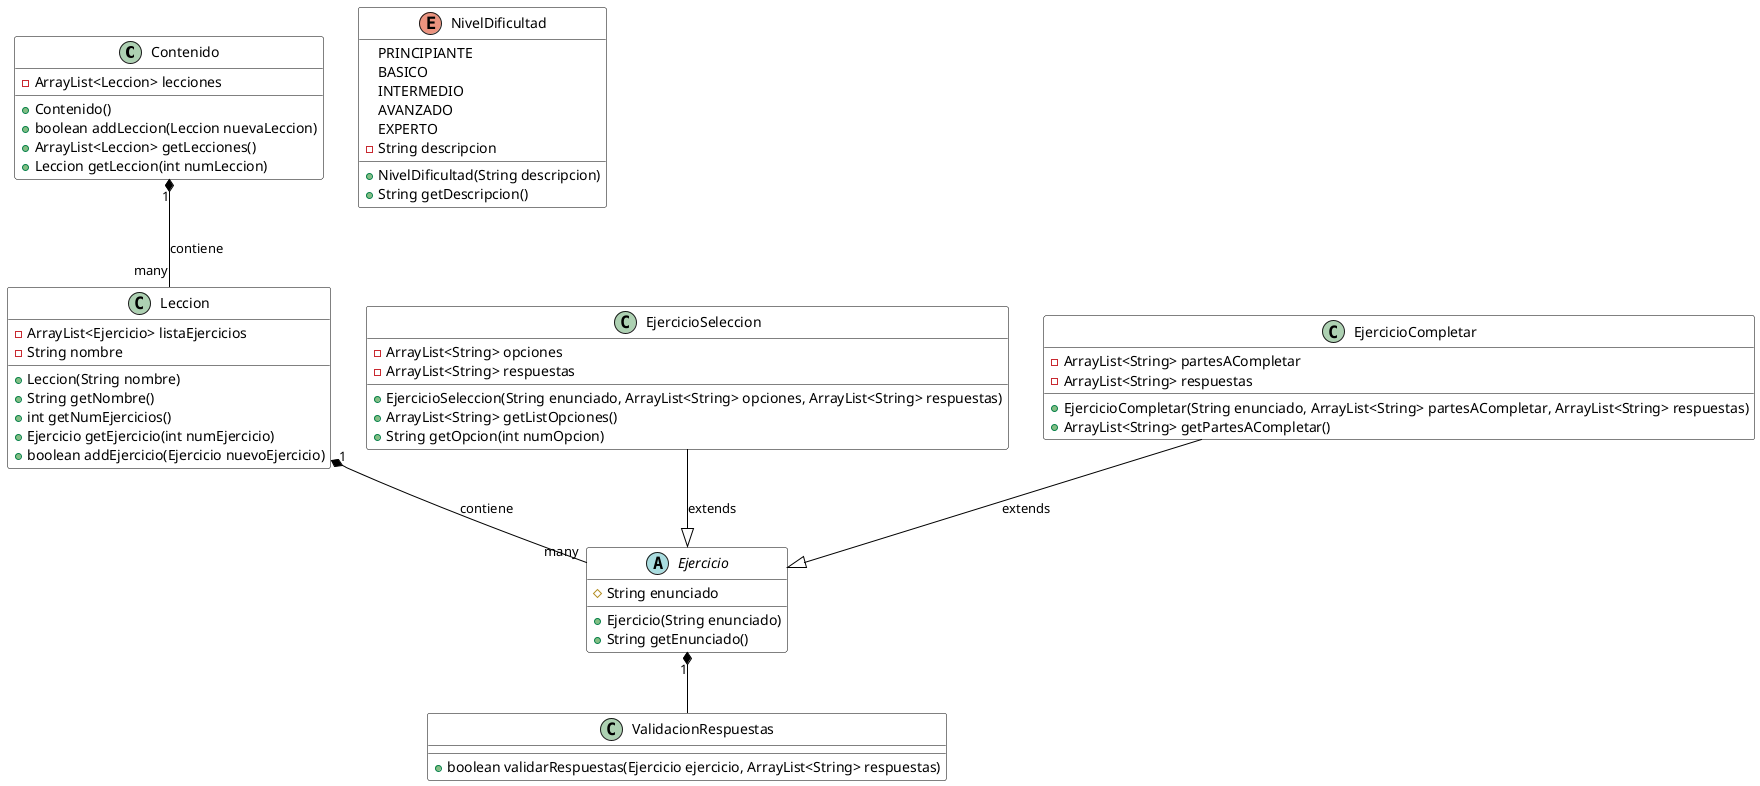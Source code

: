 @startuml DiagramaDeClasesPrimeraNoche

' Estilos
skinparam class {
    BackgroundColor White
    BorderColor Black
    ArrowColor Black
}

' Clases principales
class Contenido {
    - ArrayList<Leccion> lecciones
    + Contenido()
    + boolean addLeccion(Leccion nuevaLeccion)
    + ArrayList<Leccion> getLecciones()
    + Leccion getLeccion(int numLeccion)
}

class Leccion {
    - ArrayList<Ejercicio> listaEjercicios
    - String nombre
    + Leccion(String nombre)
    + String getNombre()
    + int getNumEjercicios()
    + Ejercicio getEjercicio(int numEjercicio)
    + boolean addEjercicio(Ejercicio nuevoEjercicio)
}

abstract class Ejercicio {
    # String enunciado
    + Ejercicio(String enunciado)
    + String getEnunciado()
}

class EjercicioSeleccion {
    - ArrayList<String> opciones
    - ArrayList<String> respuestas
    + EjercicioSeleccion(String enunciado, ArrayList<String> opciones, ArrayList<String> respuestas)
    + ArrayList<String> getListOpciones()
    + String getOpcion(int numOpcion)
}

class EjercicioCompletar {
    -ArrayList<String> partesACompletar
    -ArrayList<String> respuestas
    + EjercicioCompletar(String enunciado, ArrayList<String> partesACompletar, ArrayList<String> respuestas)
    + ArrayList<String> getPartesACompletar()
}
class ValidacionRespuestas{
    +boolean validarRespuestas(Ejercicio ejercicio, ArrayList<String> respuestas)
}

enum NivelDificultad {
    PRINCIPIANTE
    BASICO
    INTERMEDIO
    AVANZADO
    EXPERTO
    - String descripcion
    + NivelDificultad(String descripcion)
    + String getDescripcion()
}

' Relaciones
Contenido "1" *-- "many" Leccion : contiene
Leccion "1" *-- "many" Ejercicio : contiene
Ejercicio "1" *-- ValidacionRespuestas
EjercicioSeleccion --|> Ejercicio : extends
EjercicioCompletar --|> Ejercicio : extends

@enduml 